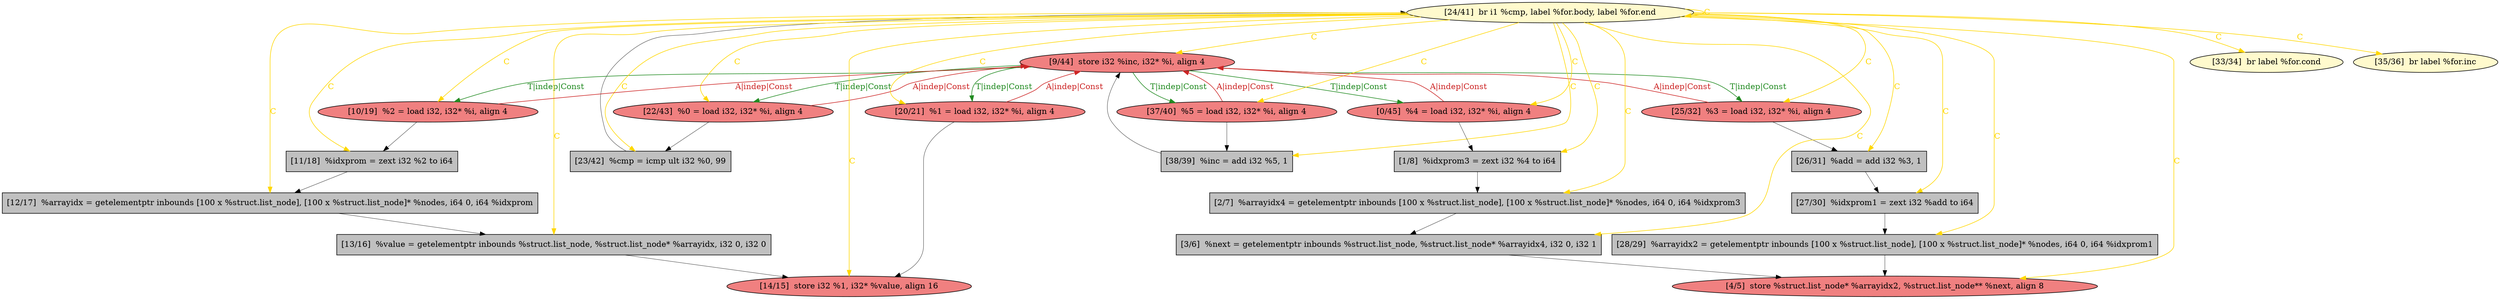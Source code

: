 
digraph G {


node464 [fillcolor=lightcoral,label="[14/15]  store i32 %1, i32* %value, align 16",shape=ellipse,style=filled ]
node462 [fillcolor=grey,label="[13/16]  %value = getelementptr inbounds %struct.list_node, %struct.list_node* %arrayidx, i32 0, i32 0",shape=rectangle,style=filled ]
node461 [fillcolor=grey,label="[23/42]  %cmp = icmp ult i32 %0, 99",shape=rectangle,style=filled ]
node463 [fillcolor=lightcoral,label="[9/44]  store i32 %inc, i32* %i, align 4",shape=ellipse,style=filled ]
node460 [fillcolor=lightcoral,label="[22/43]  %0 = load i32, i32* %i, align 4",shape=ellipse,style=filled ]
node447 [fillcolor=grey,label="[27/30]  %idxprom1 = zext i32 %add to i64",shape=rectangle,style=filled ]
node443 [fillcolor=lightcoral,label="[25/32]  %3 = load i32, i32* %i, align 4",shape=ellipse,style=filled ]
node449 [fillcolor=grey,label="[3/6]  %next = getelementptr inbounds %struct.list_node, %struct.list_node* %arrayidx4, i32 0, i32 1",shape=rectangle,style=filled ]
node446 [fillcolor=grey,label="[28/29]  %arrayidx2 = getelementptr inbounds [100 x %struct.list_node], [100 x %struct.list_node]* %nodes, i64 0, i64 %idxprom1",shape=rectangle,style=filled ]
node445 [fillcolor=lemonchiffon,label="[33/34]  br label %for.cond",shape=ellipse,style=filled ]
node459 [fillcolor=lightcoral,label="[20/21]  %1 = load i32, i32* %i, align 4",shape=ellipse,style=filled ]
node455 [fillcolor=lemonchiffon,label="[24/41]  br i1 %cmp, label %for.body, label %for.end",shape=ellipse,style=filled ]
node442 [fillcolor=lightcoral,label="[0/45]  %4 = load i32, i32* %i, align 4",shape=ellipse,style=filled ]
node452 [fillcolor=grey,label="[1/8]  %idxprom3 = zext i32 %4 to i64",shape=rectangle,style=filled ]
node444 [fillcolor=grey,label="[11/18]  %idxprom = zext i32 %2 to i64",shape=rectangle,style=filled ]
node448 [fillcolor=grey,label="[26/31]  %add = add i32 %3, 1",shape=rectangle,style=filled ]
node451 [fillcolor=lightcoral,label="[37/40]  %5 = load i32, i32* %i, align 4",shape=ellipse,style=filled ]
node453 [fillcolor=lemonchiffon,label="[35/36]  br label %for.inc",shape=ellipse,style=filled ]
node450 [fillcolor=lightcoral,label="[4/5]  store %struct.list_node* %arrayidx2, %struct.list_node** %next, align 8",shape=ellipse,style=filled ]
node454 [fillcolor=grey,label="[12/17]  %arrayidx = getelementptr inbounds [100 x %struct.list_node], [100 x %struct.list_node]* %nodes, i64 0, i64 %idxprom",shape=rectangle,style=filled ]
node456 [fillcolor=grey,label="[2/7]  %arrayidx4 = getelementptr inbounds [100 x %struct.list_node], [100 x %struct.list_node]* %nodes, i64 0, i64 %idxprom3",shape=rectangle,style=filled ]
node458 [fillcolor=lightcoral,label="[10/19]  %2 = load i32, i32* %i, align 4",shape=ellipse,style=filled ]
node457 [fillcolor=grey,label="[38/39]  %inc = add i32 %5, 1",shape=rectangle,style=filled ]

node455->node464 [style=solid,color=gold,label="C",penwidth=1.0,fontcolor=gold ]
node455->node444 [style=solid,color=gold,label="C",penwidth=1.0,fontcolor=gold ]
node463->node443 [style=solid,color=forestgreen,label="T|indep|Const",penwidth=1.0,fontcolor=forestgreen ]
node455->node459 [style=solid,color=gold,label="C",penwidth=1.0,fontcolor=gold ]
node442->node452 [style=solid,color=black,label="",penwidth=0.5,fontcolor=black ]
node455->node443 [style=solid,color=gold,label="C",penwidth=1.0,fontcolor=gold ]
node455->node462 [style=solid,color=gold,label="C",penwidth=1.0,fontcolor=gold ]
node463->node451 [style=solid,color=forestgreen,label="T|indep|Const",penwidth=1.0,fontcolor=forestgreen ]
node463->node459 [style=solid,color=forestgreen,label="T|indep|Const",penwidth=1.0,fontcolor=forestgreen ]
node444->node454 [style=solid,color=black,label="",penwidth=0.5,fontcolor=black ]
node462->node464 [style=solid,color=black,label="",penwidth=0.5,fontcolor=black ]
node446->node450 [style=solid,color=black,label="",penwidth=0.5,fontcolor=black ]
node455->node447 [style=solid,color=gold,label="C",penwidth=1.0,fontcolor=gold ]
node456->node449 [style=solid,color=black,label="",penwidth=0.5,fontcolor=black ]
node455->node448 [style=solid,color=gold,label="C",penwidth=1.0,fontcolor=gold ]
node455->node446 [style=solid,color=gold,label="C",penwidth=1.0,fontcolor=gold ]
node455->node453 [style=solid,color=gold,label="C",penwidth=1.0,fontcolor=gold ]
node463->node460 [style=solid,color=forestgreen,label="T|indep|Const",penwidth=1.0,fontcolor=forestgreen ]
node455->node452 [style=solid,color=gold,label="C",penwidth=1.0,fontcolor=gold ]
node455->node442 [style=solid,color=gold,label="C",penwidth=1.0,fontcolor=gold ]
node455->node455 [style=solid,color=gold,label="C",penwidth=1.0,fontcolor=gold ]
node455->node463 [style=solid,color=gold,label="C",penwidth=1.0,fontcolor=gold ]
node455->node445 [style=solid,color=gold,label="C",penwidth=1.0,fontcolor=gold ]
node455->node456 [style=solid,color=gold,label="C",penwidth=1.0,fontcolor=gold ]
node455->node450 [style=solid,color=gold,label="C",penwidth=1.0,fontcolor=gold ]
node455->node454 [style=solid,color=gold,label="C",penwidth=1.0,fontcolor=gold ]
node442->node463 [style=solid,color=firebrick3,label="A|indep|Const",penwidth=1.0,fontcolor=firebrick3 ]
node443->node463 [style=solid,color=firebrick3,label="A|indep|Const",penwidth=1.0,fontcolor=firebrick3 ]
node449->node450 [style=solid,color=black,label="",penwidth=0.5,fontcolor=black ]
node455->node451 [style=solid,color=gold,label="C",penwidth=1.0,fontcolor=gold ]
node455->node460 [style=solid,color=gold,label="C",penwidth=1.0,fontcolor=gold ]
node451->node463 [style=solid,color=firebrick3,label="A|indep|Const",penwidth=1.0,fontcolor=firebrick3 ]
node459->node463 [style=solid,color=firebrick3,label="A|indep|Const",penwidth=1.0,fontcolor=firebrick3 ]
node463->node442 [style=solid,color=forestgreen,label="T|indep|Const",penwidth=1.0,fontcolor=forestgreen ]
node454->node462 [style=solid,color=black,label="",penwidth=0.5,fontcolor=black ]
node460->node463 [style=solid,color=firebrick3,label="A|indep|Const",penwidth=1.0,fontcolor=firebrick3 ]
node455->node458 [style=solid,color=gold,label="C",penwidth=1.0,fontcolor=gold ]
node455->node461 [style=solid,color=gold,label="C",penwidth=1.0,fontcolor=gold ]
node455->node449 [style=solid,color=gold,label="C",penwidth=1.0,fontcolor=gold ]
node458->node463 [style=solid,color=firebrick3,label="A|indep|Const",penwidth=1.0,fontcolor=firebrick3 ]
node461->node455 [style=solid,color=black,label="",penwidth=0.5,fontcolor=black ]
node463->node458 [style=solid,color=forestgreen,label="T|indep|Const",penwidth=1.0,fontcolor=forestgreen ]
node451->node457 [style=solid,color=black,label="",penwidth=0.5,fontcolor=black ]
node459->node464 [style=solid,color=black,label="",penwidth=0.5,fontcolor=black ]
node457->node463 [style=solid,color=black,label="",penwidth=0.5,fontcolor=black ]
node458->node444 [style=solid,color=black,label="",penwidth=0.5,fontcolor=black ]
node452->node456 [style=solid,color=black,label="",penwidth=0.5,fontcolor=black ]
node460->node461 [style=solid,color=black,label="",penwidth=0.5,fontcolor=black ]
node447->node446 [style=solid,color=black,label="",penwidth=0.5,fontcolor=black ]
node455->node457 [style=solid,color=gold,label="C",penwidth=1.0,fontcolor=gold ]
node443->node448 [style=solid,color=black,label="",penwidth=0.5,fontcolor=black ]
node448->node447 [style=solid,color=black,label="",penwidth=0.5,fontcolor=black ]


}
